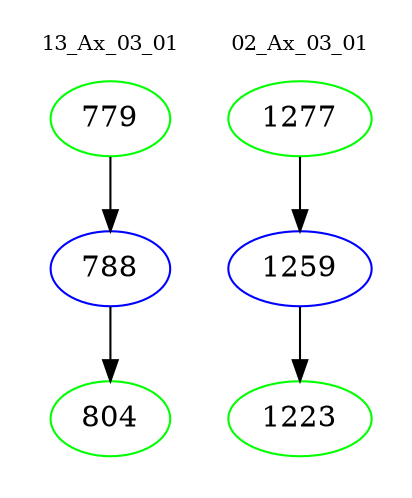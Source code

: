 digraph{
subgraph cluster_0 {
color = white
label = "13_Ax_03_01";
fontsize=10;
T0_779 [label="779", color="green"]
T0_779 -> T0_788 [color="black"]
T0_788 [label="788", color="blue"]
T0_788 -> T0_804 [color="black"]
T0_804 [label="804", color="green"]
}
subgraph cluster_1 {
color = white
label = "02_Ax_03_01";
fontsize=10;
T1_1277 [label="1277", color="green"]
T1_1277 -> T1_1259 [color="black"]
T1_1259 [label="1259", color="blue"]
T1_1259 -> T1_1223 [color="black"]
T1_1223 [label="1223", color="green"]
}
}
